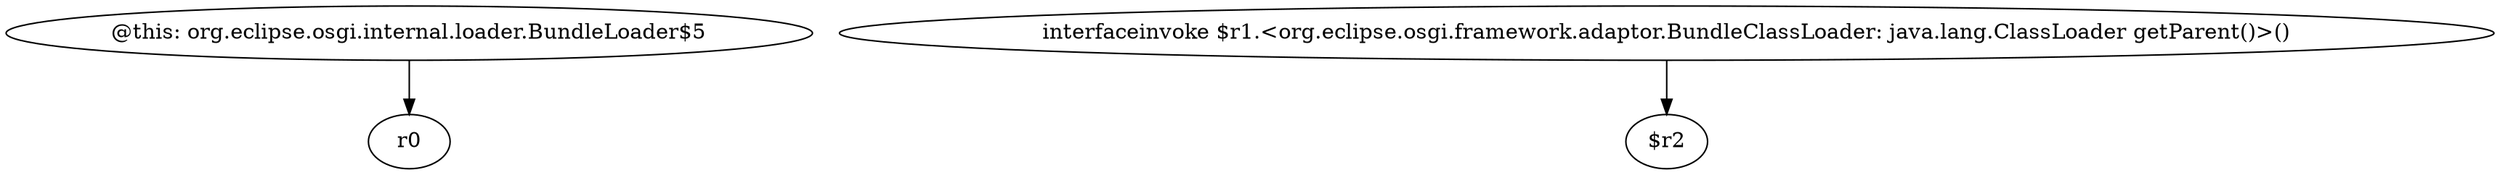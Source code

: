 digraph g {
0[label="@this: org.eclipse.osgi.internal.loader.BundleLoader$5"]
1[label="r0"]
0->1[label=""]
2[label="interfaceinvoke $r1.<org.eclipse.osgi.framework.adaptor.BundleClassLoader: java.lang.ClassLoader getParent()>()"]
3[label="$r2"]
2->3[label=""]
}